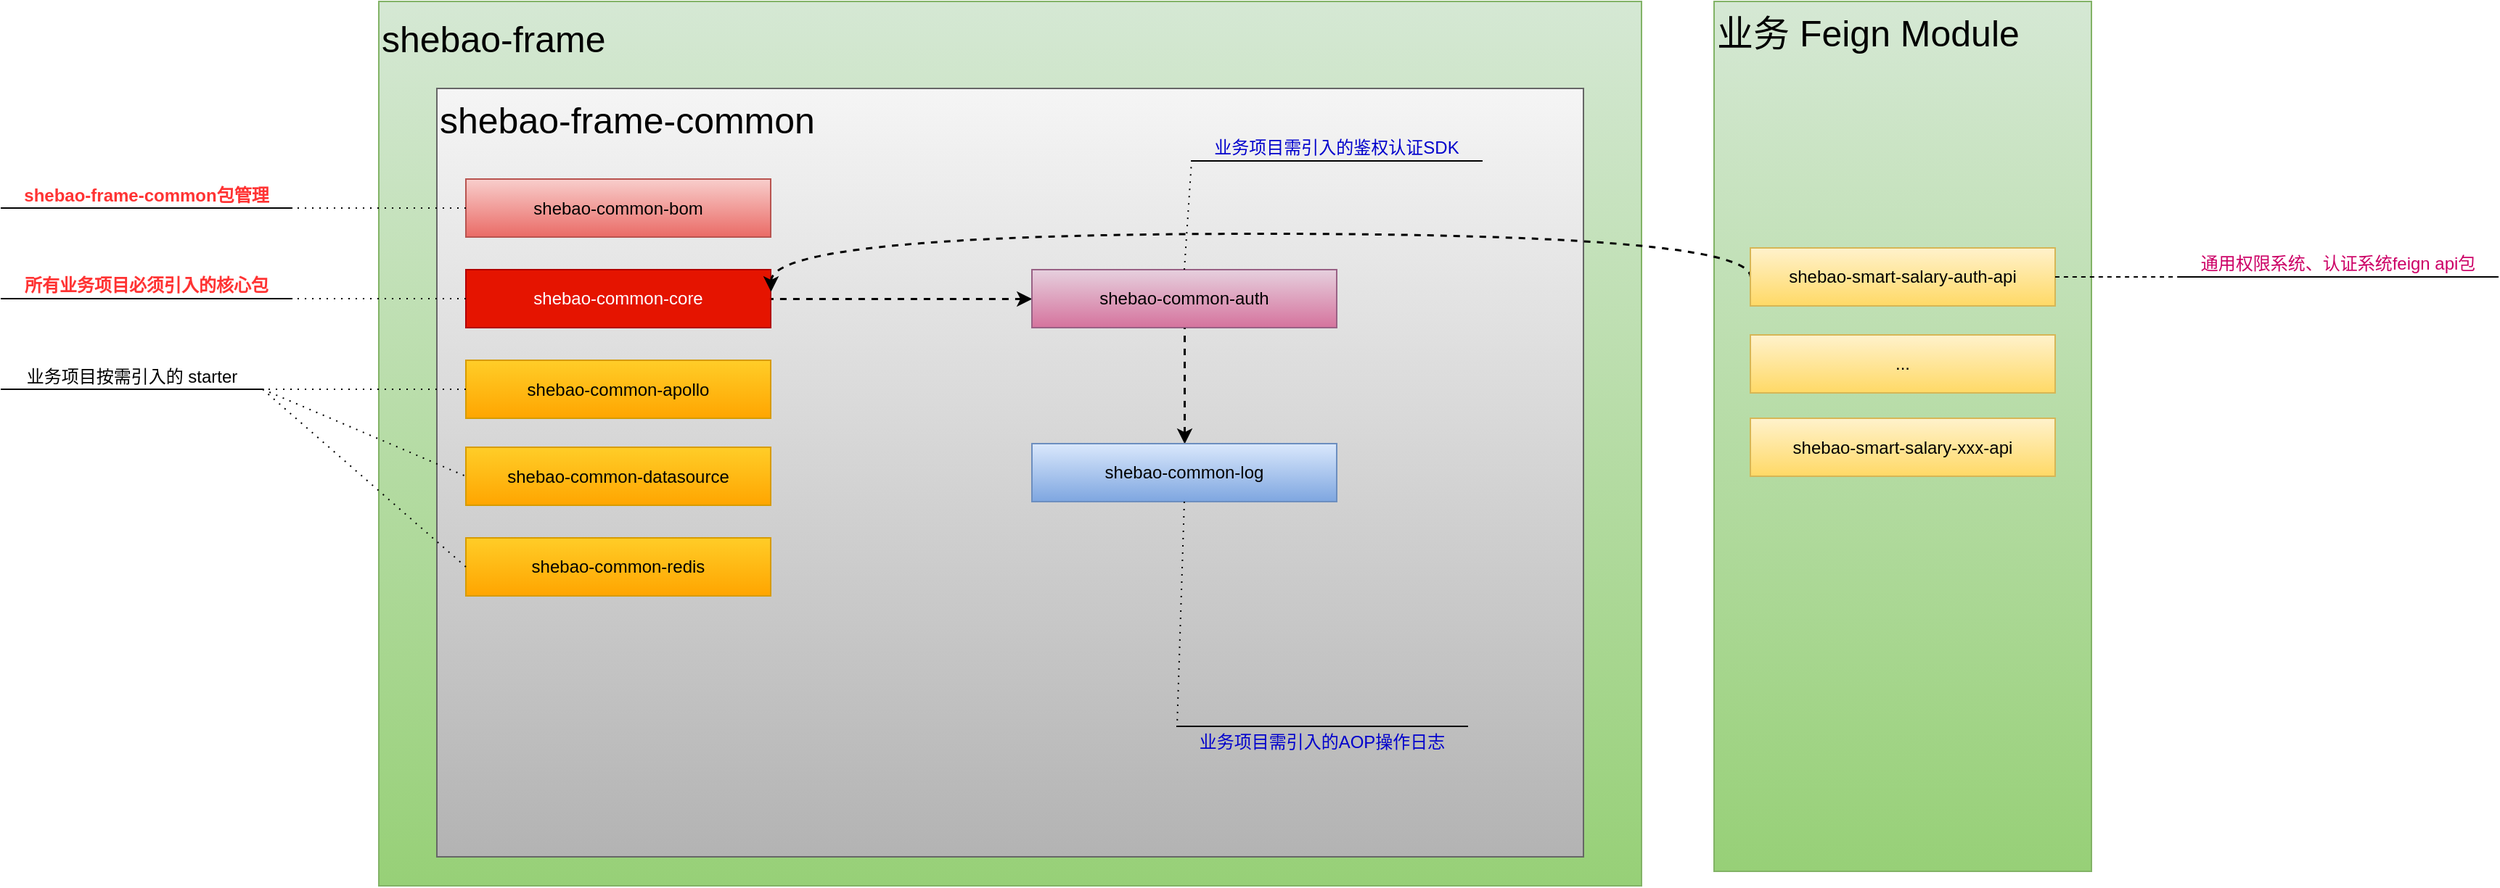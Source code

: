 <mxfile version="15.2.7" type="github">
  <diagram id="-tsS-FsJ0L8fD3Px-xXv" name="第 1 页">
    <mxGraphModel dx="2253" dy="1963" grid="1" gridSize="10" guides="1" tooltips="1" connect="1" arrows="1" fold="1" page="1" pageScale="1" pageWidth="827" pageHeight="1169" math="0" shadow="0">
      <root>
        <mxCell id="0" />
        <mxCell id="1" parent="0" />
        <mxCell id="Mv-XawTWSqNudMJ0L80r-18" value="业务 Feign Module" style="rounded=0;whiteSpace=wrap;html=1;fontSize=25;align=left;verticalAlign=top;fillColor=#d5e8d4;strokeColor=#82b366;gradientColor=#97d077;" parent="1" vertex="1">
          <mxGeometry x="840" y="-30" width="260" height="600" as="geometry" />
        </mxCell>
        <mxCell id="Mv-XawTWSqNudMJ0L80r-6" value="&lt;font style=&quot;font-size: 25px&quot;&gt;shebao-frame&lt;/font&gt;" style="rounded=0;whiteSpace=wrap;html=1;align=left;verticalAlign=top;fontSize=30;fillColor=#d5e8d4;strokeColor=#82b366;gradientColor=#97d077;" parent="1" vertex="1">
          <mxGeometry x="-80" y="-30" width="870" height="610" as="geometry" />
        </mxCell>
        <mxCell id="Mv-XawTWSqNudMJ0L80r-2" value="shebao-frame-common" style="rounded=0;whiteSpace=wrap;html=1;align=left;verticalAlign=top;fontSize=25;gradientColor=#b3b3b3;fillColor=#f5f5f5;strokeColor=#666666;" parent="1" vertex="1">
          <mxGeometry x="-40" y="30" width="790" height="530" as="geometry" />
        </mxCell>
        <mxCell id="Mv-XawTWSqNudMJ0L80r-8" value="shebao-common-apollo" style="rounded=0;whiteSpace=wrap;html=1;fillColor=#ffcd28;strokeColor=#d79b00;gradientColor=#ffa500;" parent="1" vertex="1">
          <mxGeometry x="-20" y="217.5" width="210" height="40" as="geometry" />
        </mxCell>
        <mxCell id="Mv-XawTWSqNudMJ0L80r-21" style="edgeStyle=orthogonalEdgeStyle;rounded=0;orthogonalLoop=1;jettySize=auto;html=1;fontSize=30;entryX=1;entryY=0.5;entryDx=0;entryDy=0;dashed=1;strokeWidth=1.5;startArrow=classic;startFill=1;endArrow=none;endFill=0;" parent="1" source="Mv-XawTWSqNudMJ0L80r-9" target="Mv-XawTWSqNudMJ0L80r-10" edge="1">
          <mxGeometry relative="1" as="geometry">
            <mxPoint x="220" y="165" as="targetPoint" />
          </mxGeometry>
        </mxCell>
        <mxCell id="Mv-XawTWSqNudMJ0L80r-9" value="shebao-common-auth" style="rounded=0;whiteSpace=wrap;html=1;fillColor=#e6d0de;strokeColor=#996185;gradientColor=#d5739d;" parent="1" vertex="1">
          <mxGeometry x="370" y="155" width="210" height="40" as="geometry" />
        </mxCell>
        <mxCell id="Mv-XawTWSqNudMJ0L80r-10" value="shebao-common-core" style="rounded=0;whiteSpace=wrap;html=1;fillColor=#e51400;strokeColor=#B20000;fontColor=#ffffff;" parent="1" vertex="1">
          <mxGeometry x="-20" y="155" width="210" height="40" as="geometry" />
        </mxCell>
        <mxCell id="Mv-XawTWSqNudMJ0L80r-11" value="shebao-common-bom" style="rounded=0;whiteSpace=wrap;html=1;fillColor=#f8cecc;strokeColor=#b85450;gradientColor=#ea6b66;" parent="1" vertex="1">
          <mxGeometry x="-20" y="92.5" width="210" height="40" as="geometry" />
        </mxCell>
        <mxCell id="Mv-XawTWSqNudMJ0L80r-12" value="shebao-common-redis" style="rounded=0;whiteSpace=wrap;html=1;fillColor=#ffcd28;strokeColor=#d79b00;gradientColor=#ffa500;" parent="1" vertex="1">
          <mxGeometry x="-20" y="340" width="210" height="40" as="geometry" />
        </mxCell>
        <mxCell id="Mv-XawTWSqNudMJ0L80r-13" value="shebao-common-datasource" style="rounded=0;whiteSpace=wrap;html=1;fillColor=#ffcd28;strokeColor=#d79b00;gradientColor=#ffa500;" parent="1" vertex="1">
          <mxGeometry x="-20" y="277.5" width="210" height="40" as="geometry" />
        </mxCell>
        <mxCell id="Mv-XawTWSqNudMJ0L80r-22" style="edgeStyle=orthogonalEdgeStyle;rounded=0;orthogonalLoop=1;jettySize=auto;html=1;fontSize=30;entryX=0.5;entryY=1;entryDx=0;entryDy=0;dashed=1;strokeWidth=1.5;startArrow=classic;startFill=1;endArrow=none;endFill=0;" parent="1" source="Mv-XawTWSqNudMJ0L80r-14" target="Mv-XawTWSqNudMJ0L80r-9" edge="1">
          <mxGeometry relative="1" as="geometry" />
        </mxCell>
        <mxCell id="Mv-XawTWSqNudMJ0L80r-24" style="rounded=0;orthogonalLoop=1;jettySize=auto;html=1;fontSize=30;entryX=0;entryY=0.5;entryDx=0;entryDy=0;dashed=1;strokeWidth=1.5;startArrow=classic;startFill=1;endArrow=none;endFill=0;edgeStyle=orthogonalEdgeStyle;curved=1;" parent="1" target="Mv-XawTWSqNudMJ0L80r-15" edge="1">
          <mxGeometry relative="1" as="geometry">
            <mxPoint x="190" y="170" as="sourcePoint" />
            <Array as="points">
              <mxPoint x="190" y="130" />
              <mxPoint x="865" y="130" />
            </Array>
          </mxGeometry>
        </mxCell>
        <mxCell id="Mv-XawTWSqNudMJ0L80r-14" value="shebao-common-log" style="rounded=0;whiteSpace=wrap;html=1;fillColor=#dae8fc;strokeColor=#6c8ebf;gradientColor=#7ea6e0;" parent="1" vertex="1">
          <mxGeometry x="370" y="275" width="210" height="40" as="geometry" />
        </mxCell>
        <mxCell id="Mv-XawTWSqNudMJ0L80r-15" value="shebao-smart-salary-auth-api" style="rounded=0;whiteSpace=wrap;html=1;fillColor=#fff2cc;strokeColor=#d6b656;gradientColor=#ffd966;" parent="1" vertex="1">
          <mxGeometry x="865" y="140" width="210" height="40" as="geometry" />
        </mxCell>
        <mxCell id="Mv-XawTWSqNudMJ0L80r-25" value="..." style="rounded=0;whiteSpace=wrap;html=1;fillColor=#fff2cc;strokeColor=#d6b656;gradientColor=#ffd966;" parent="1" vertex="1">
          <mxGeometry x="865" y="200" width="210" height="40" as="geometry" />
        </mxCell>
        <mxCell id="Mv-XawTWSqNudMJ0L80r-26" value="shebao-smart-salary-xxx-api" style="rounded=0;whiteSpace=wrap;html=1;fillColor=#fff2cc;strokeColor=#d6b656;gradientColor=#ffd966;" parent="1" vertex="1">
          <mxGeometry x="865" y="257.5" width="210" height="40" as="geometry" />
        </mxCell>
        <mxCell id="Mv-XawTWSqNudMJ0L80r-32" value="shebao-frame-common包管理" style="whiteSpace=wrap;html=1;shape=partialRectangle;top=0;left=0;bottom=1;right=0;points=[[0,1],[1,1]];fillColor=none;align=center;verticalAlign=bottom;routingCenterY=0.5;snapToPoint=1;recursiveResize=0;autosize=1;treeFolding=1;treeMoving=1;newEdgeStyle={&quot;edgeStyle&quot;:&quot;entityRelationEdgeStyle&quot;,&quot;startArrow&quot;:&quot;none&quot;,&quot;endArrow&quot;:&quot;none&quot;,&quot;segment&quot;:10,&quot;curved&quot;:1};fontSize=12;fontStyle=1;fontColor=#FF3333;" parent="1" vertex="1">
          <mxGeometry x="-340" y="92.5" width="200" height="20" as="geometry" />
        </mxCell>
        <mxCell id="Mv-XawTWSqNudMJ0L80r-33" value="" style="startArrow=none;endArrow=none;segment=10;dashed=1;fontSize=12;dashPattern=1 4;" parent="1" source="Mv-XawTWSqNudMJ0L80r-11" target="Mv-XawTWSqNudMJ0L80r-32" edge="1">
          <mxGeometry relative="1" as="geometry">
            <mxPoint x="-160" y="112.5" as="sourcePoint" />
          </mxGeometry>
        </mxCell>
        <mxCell id="Mv-XawTWSqNudMJ0L80r-34" value="所有业务项目必须引入的核心包" style="whiteSpace=wrap;html=1;shape=partialRectangle;top=0;left=0;bottom=1;right=0;points=[[0,1],[1,1]];fillColor=none;align=center;verticalAlign=bottom;routingCenterY=0.5;snapToPoint=1;recursiveResize=0;autosize=1;treeFolding=1;treeMoving=1;newEdgeStyle={&quot;edgeStyle&quot;:&quot;entityRelationEdgeStyle&quot;,&quot;startArrow&quot;:&quot;none&quot;,&quot;endArrow&quot;:&quot;none&quot;,&quot;segment&quot;:10,&quot;curved&quot;:1};fontSize=12;fontColor=#FF3333;fontStyle=1" parent="1" vertex="1">
          <mxGeometry x="-340" y="155" width="200" height="20" as="geometry" />
        </mxCell>
        <mxCell id="Mv-XawTWSqNudMJ0L80r-35" value="" style="startArrow=none;endArrow=none;segment=10;dashed=1;fontSize=12;exitX=0;exitY=0.5;exitDx=0;exitDy=0;dashPattern=1 4;" parent="1" source="Mv-XawTWSqNudMJ0L80r-10" target="Mv-XawTWSqNudMJ0L80r-34" edge="1">
          <mxGeometry relative="1" as="geometry">
            <mxPoint x="-30" y="62" as="sourcePoint" />
          </mxGeometry>
        </mxCell>
        <mxCell id="Mv-XawTWSqNudMJ0L80r-40" style="rounded=0;orthogonalLoop=1;jettySize=auto;html=1;entryX=0;entryY=0.5;entryDx=0;entryDy=0;dashed=1;fontSize=12;fontColor=#000000;dashPattern=1 4;endArrow=none;endFill=0;" parent="1" source="Mv-XawTWSqNudMJ0L80r-38" target="Mv-XawTWSqNudMJ0L80r-13" edge="1">
          <mxGeometry relative="1" as="geometry" />
        </mxCell>
        <mxCell id="Mv-XawTWSqNudMJ0L80r-41" style="rounded=0;orthogonalLoop=1;jettySize=auto;html=1;entryX=0;entryY=0.5;entryDx=0;entryDy=0;dashed=1;fontSize=12;fontColor=#000000;dashPattern=1 4;endArrow=none;endFill=0;" parent="1" source="Mv-XawTWSqNudMJ0L80r-38" target="Mv-XawTWSqNudMJ0L80r-12" edge="1">
          <mxGeometry relative="1" as="geometry" />
        </mxCell>
        <mxCell id="Mv-XawTWSqNudMJ0L80r-38" value="业务项目按需引入的 starter" style="whiteSpace=wrap;html=1;shape=partialRectangle;top=0;left=0;bottom=1;right=0;points=[[0,1],[1,1]];fillColor=none;align=center;verticalAlign=bottom;routingCenterY=0.5;snapToPoint=1;recursiveResize=0;autosize=1;treeFolding=1;treeMoving=1;newEdgeStyle={&quot;edgeStyle&quot;:&quot;entityRelationEdgeStyle&quot;,&quot;startArrow&quot;:&quot;none&quot;,&quot;endArrow&quot;:&quot;none&quot;,&quot;segment&quot;:10,&quot;curved&quot;:1};fontSize=12;fontColor=#000000;" parent="1" vertex="1">
          <mxGeometry x="-340" y="217.5" width="180" height="20" as="geometry" />
        </mxCell>
        <mxCell id="Mv-XawTWSqNudMJ0L80r-39" value="" style="startArrow=none;endArrow=none;segment=10;dashed=1;fontSize=12;fontColor=#FF3333;exitX=0;exitY=0.5;exitDx=0;exitDy=0;dashPattern=1 4;" parent="1" source="Mv-XawTWSqNudMJ0L80r-8" target="Mv-XawTWSqNudMJ0L80r-38" edge="1">
          <mxGeometry relative="1" as="geometry">
            <mxPoint x="-40" y="170" as="sourcePoint" />
          </mxGeometry>
        </mxCell>
        <mxCell id="Mv-XawTWSqNudMJ0L80r-42" value="业务项目需引入的鉴权认证SDK" style="whiteSpace=wrap;html=1;shape=partialRectangle;top=0;left=0;bottom=1;right=0;points=[[0,1],[1,1]];fillColor=none;align=center;verticalAlign=bottom;routingCenterY=0.5;snapToPoint=1;recursiveResize=0;autosize=1;treeFolding=1;treeMoving=1;newEdgeStyle={&quot;edgeStyle&quot;:&quot;entityRelationEdgeStyle&quot;,&quot;startArrow&quot;:&quot;none&quot;,&quot;endArrow&quot;:&quot;none&quot;,&quot;segment&quot;:10,&quot;curved&quot;:1};fontSize=12;fontColor=#0000CC;" parent="1" vertex="1">
          <mxGeometry x="480" y="60" width="200" height="20" as="geometry" />
        </mxCell>
        <mxCell id="Mv-XawTWSqNudMJ0L80r-43" value="" style="startArrow=none;endArrow=none;segment=10;dashed=1;fontSize=12;fontColor=#000000;exitX=0.5;exitY=0;exitDx=0;exitDy=0;dashPattern=1 4;" parent="1" source="Mv-XawTWSqNudMJ0L80r-9" target="Mv-XawTWSqNudMJ0L80r-42" edge="1">
          <mxGeometry relative="1" as="geometry">
            <mxPoint x="520" y="-50" as="sourcePoint" />
          </mxGeometry>
        </mxCell>
        <mxCell id="Mv-XawTWSqNudMJ0L80r-44" value="业务项目需引入的AOP操作日志" style="whiteSpace=wrap;html=1;shape=partialRectangle;top=0;left=0;bottom=1;right=0;points=[[0,1],[1,1]];fillColor=none;align=center;verticalAlign=bottom;routingCenterY=0.5;snapToPoint=1;recursiveResize=0;autosize=1;treeFolding=1;treeMoving=1;newEdgeStyle={&quot;edgeStyle&quot;:&quot;entityRelationEdgeStyle&quot;,&quot;startArrow&quot;:&quot;none&quot;,&quot;endArrow&quot;:&quot;none&quot;,&quot;segment&quot;:10,&quot;curved&quot;:1};fontSize=12;fontColor=#0000CC;direction=west;" parent="1" vertex="1">
          <mxGeometry x="470" y="470" width="200" height="20" as="geometry" />
        </mxCell>
        <mxCell id="Mv-XawTWSqNudMJ0L80r-45" value="" style="startArrow=none;endArrow=none;segment=10;dashed=1;fontSize=12;fontColor=#000000;exitX=0.5;exitY=1;exitDx=0;exitDy=0;entryX=1;entryY=1;entryDx=0;entryDy=0;dashPattern=1 4;" parent="1" source="Mv-XawTWSqNudMJ0L80r-14" target="Mv-XawTWSqNudMJ0L80r-44" edge="1">
          <mxGeometry relative="1" as="geometry">
            <mxPoint x="470" y="660" as="sourcePoint" />
            <mxPoint x="270" y="610" as="targetPoint" />
          </mxGeometry>
        </mxCell>
        <mxCell id="Mv-XawTWSqNudMJ0L80r-46" value="通用权限系统、认证系统feign api包" style="whiteSpace=wrap;html=1;shape=partialRectangle;top=0;left=0;bottom=1;right=0;points=[[0,1],[1,1]];fillColor=none;align=center;verticalAlign=bottom;routingCenterY=0.5;snapToPoint=1;recursiveResize=0;autosize=1;treeFolding=1;treeMoving=1;newEdgeStyle={&quot;edgeStyle&quot;:&quot;entityRelationEdgeStyle&quot;,&quot;startArrow&quot;:&quot;none&quot;,&quot;endArrow&quot;:&quot;none&quot;,&quot;segment&quot;:10,&quot;curved&quot;:1};fontSize=12;fontColor=#CC0066;" parent="1" vertex="1">
          <mxGeometry x="1160" y="140" width="220" height="20" as="geometry" />
        </mxCell>
        <mxCell id="Mv-XawTWSqNudMJ0L80r-47" value="" style="edgeStyle=entityRelationEdgeStyle;startArrow=none;endArrow=none;segment=10;curved=1;dashed=1;fontSize=12;fontColor=#0000CC;exitX=1;exitY=0.5;exitDx=0;exitDy=0;" parent="1" source="Mv-XawTWSqNudMJ0L80r-15" target="Mv-XawTWSqNudMJ0L80r-46" edge="1">
          <mxGeometry relative="1" as="geometry">
            <mxPoint x="1130" y="190" as="sourcePoint" />
          </mxGeometry>
        </mxCell>
      </root>
    </mxGraphModel>
  </diagram>
</mxfile>
